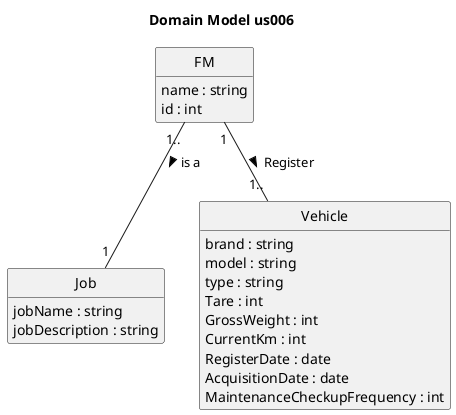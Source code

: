 @startuml
skinparam monochrome true
skinparam packageStyle rectangle
skinparam shadowing false
'skinparam linetype ortho
'left to right direction
skinparam classAttributeIconSize 0
hide circle
hide methods

title Domain Model us006

class FM {
    name : string
    id : int
}

class Job {
    jobName : string
    jobDescription : string
}



class Vehicle {
    brand : string
    model : string
    type : string
    Tare : int
    GrossWeight : int
    CurrentKm : int
    RegisterDate : date
    AcquisitionDate : date
    MaintenanceCheckupFrequency : int
}





FM "1.." -- "1" Job : is a >
FM "1" -- "1.." Vehicle : Register >



@enduml

As an FM, I wish to register a vehicle including Brand,
 Model, Type, Tare, Gross Weight, Current Km, Register Date,
  Acquisition Date, Maintenance/Checkup Frequency (in Kms)